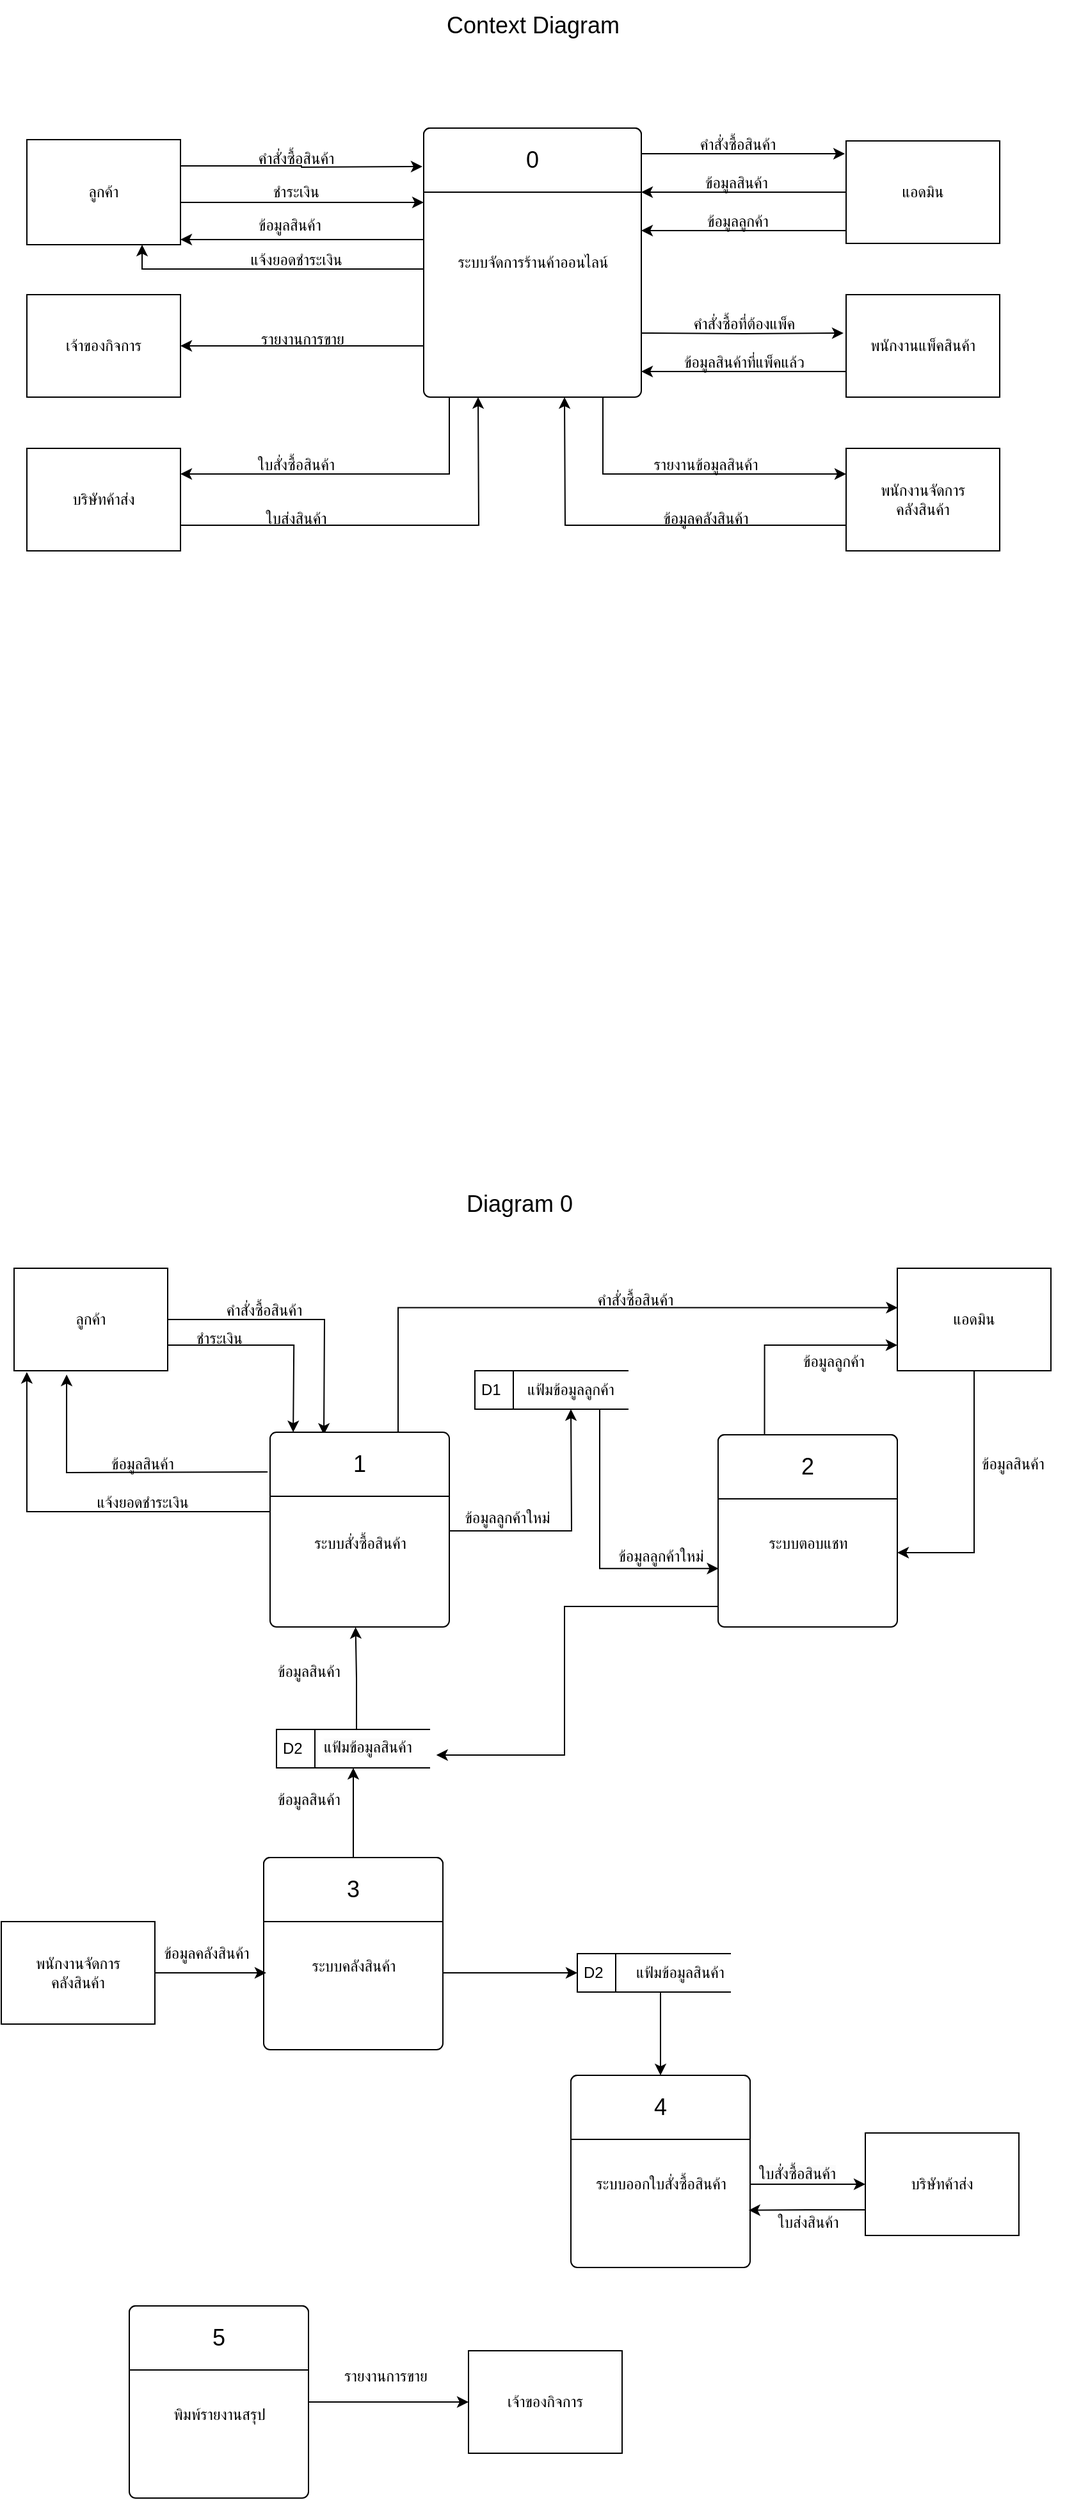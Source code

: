 <mxfile version="22.0.6" type="github">
  <diagram id="R2lEEEUBdFMjLlhIrx00" name="Page-1">
    <mxGraphModel dx="838" dy="438" grid="1" gridSize="10" guides="1" tooltips="1" connect="1" arrows="1" fold="1" page="1" pageScale="1" pageWidth="850" pageHeight="1100" math="0" shadow="0" extFonts="Permanent Marker^https://fonts.googleapis.com/css?family=Permanent+Marker">
      <root>
        <mxCell id="0" />
        <mxCell id="1" parent="0" />
        <mxCell id="nlJG-_KIom-PyMVA0U7h-34" style="edgeStyle=orthogonalEdgeStyle;rounded=0;orthogonalLoop=1;jettySize=auto;html=1;exitX=0;exitY=0.75;exitDx=0;exitDy=0;entryX=1;entryY=0.5;entryDx=0;entryDy=0;" parent="1" target="nlJG-_KIom-PyMVA0U7h-5" edge="1">
          <mxGeometry relative="1" as="geometry">
            <Array as="points">
              <mxPoint x="350" y="360" />
            </Array>
            <mxPoint x="350" y="350" as="sourcePoint" />
          </mxGeometry>
        </mxCell>
        <mxCell id="nlJG-_KIom-PyMVA0U7h-38" style="edgeStyle=orthogonalEdgeStyle;rounded=0;orthogonalLoop=1;jettySize=auto;html=1;exitX=0.75;exitY=1;exitDx=0;exitDy=0;entryX=0;entryY=0.25;entryDx=0;entryDy=0;" parent="1" target="nlJG-_KIom-PyMVA0U7h-37" edge="1">
          <mxGeometry relative="1" as="geometry">
            <Array as="points">
              <mxPoint x="490" y="400" />
              <mxPoint x="490" y="460" />
            </Array>
            <mxPoint x="477.5" y="400" as="sourcePoint" />
          </mxGeometry>
        </mxCell>
        <mxCell id="nlJG-_KIom-PyMVA0U7h-43" style="edgeStyle=orthogonalEdgeStyle;rounded=0;orthogonalLoop=1;jettySize=auto;html=1;exitX=0.25;exitY=1;exitDx=0;exitDy=0;entryX=1;entryY=0.25;entryDx=0;entryDy=0;" parent="1" target="nlJG-_KIom-PyMVA0U7h-39" edge="1">
          <mxGeometry relative="1" as="geometry">
            <Array as="points">
              <mxPoint x="370" y="400" />
              <mxPoint x="370" y="460" />
            </Array>
            <mxPoint x="392.5" y="400" as="sourcePoint" />
          </mxGeometry>
        </mxCell>
        <mxCell id="Q0vENTSF0B63elXJC0Ba-40" style="edgeStyle=orthogonalEdgeStyle;shape=connector;rounded=0;orthogonalLoop=1;jettySize=auto;html=1;exitX=0;exitY=0.5;exitDx=0;exitDy=0;entryX=0.75;entryY=1;entryDx=0;entryDy=0;labelBackgroundColor=default;strokeColor=default;align=center;verticalAlign=middle;fontFamily=Helvetica;fontSize=12;fontColor=default;endArrow=classic;startSize=30;" edge="1" parent="1" target="nlJG-_KIom-PyMVA0U7h-3">
          <mxGeometry relative="1" as="geometry">
            <mxPoint x="350" y="300" as="sourcePoint" />
            <Array as="points">
              <mxPoint x="130" y="300" />
            </Array>
          </mxGeometry>
        </mxCell>
        <mxCell id="Q0vENTSF0B63elXJC0Ba-42" style="edgeStyle=orthogonalEdgeStyle;shape=connector;rounded=0;orthogonalLoop=1;jettySize=auto;html=1;exitX=1;exitY=0.5;exitDx=0;exitDy=0;labelBackgroundColor=default;strokeColor=default;align=center;verticalAlign=middle;fontFamily=Helvetica;fontSize=12;fontColor=default;endArrow=classic;startSize=30;" edge="1" parent="1">
          <mxGeometry relative="1" as="geometry">
            <mxPoint x="350" y="248" as="targetPoint" />
            <mxPoint x="160" y="248" as="sourcePoint" />
          </mxGeometry>
        </mxCell>
        <mxCell id="nlJG-_KIom-PyMVA0U7h-3" value="ลูกค้า" style="rounded=0;whiteSpace=wrap;html=1;" parent="1" vertex="1">
          <mxGeometry x="40" y="199" width="120" height="82" as="geometry" />
        </mxCell>
        <mxCell id="nlJG-_KIom-PyMVA0U7h-22" style="edgeStyle=orthogonalEdgeStyle;rounded=0;orthogonalLoop=1;jettySize=auto;html=1;exitX=0;exitY=0.5;exitDx=0;exitDy=0;" parent="1" source="nlJG-_KIom-PyMVA0U7h-4" edge="1">
          <mxGeometry relative="1" as="geometry">
            <mxPoint x="520" y="240" as="targetPoint" />
          </mxGeometry>
        </mxCell>
        <mxCell id="nlJG-_KIom-PyMVA0U7h-24" style="edgeStyle=orthogonalEdgeStyle;rounded=0;orthogonalLoop=1;jettySize=auto;html=1;exitX=0;exitY=0.75;exitDx=0;exitDy=0;" parent="1" edge="1">
          <mxGeometry relative="1" as="geometry">
            <mxPoint x="520" y="270" as="targetPoint" />
            <mxPoint x="680" y="270" as="sourcePoint" />
          </mxGeometry>
        </mxCell>
        <mxCell id="nlJG-_KIom-PyMVA0U7h-4" value="แอดมิน" style="rounded=0;whiteSpace=wrap;html=1;" parent="1" vertex="1">
          <mxGeometry x="680" y="200" width="120" height="80" as="geometry" />
        </mxCell>
        <mxCell id="nlJG-_KIom-PyMVA0U7h-5" value="เจ้าของกิจการ" style="rounded=0;whiteSpace=wrap;html=1;" parent="1" vertex="1">
          <mxGeometry x="40" y="320" width="120" height="80" as="geometry" />
        </mxCell>
        <mxCell id="nlJG-_KIom-PyMVA0U7h-6" value="ลูกค้า" style="rounded=0;whiteSpace=wrap;html=1;" parent="1" vertex="1">
          <mxGeometry x="30" y="1080" width="120" height="80" as="geometry" />
        </mxCell>
        <mxCell id="nlJG-_KIom-PyMVA0U7h-31" style="edgeStyle=orthogonalEdgeStyle;rounded=0;orthogonalLoop=1;jettySize=auto;html=1;exitX=0;exitY=0.75;exitDx=0;exitDy=0;" parent="1" source="nlJG-_KIom-PyMVA0U7h-7" edge="1">
          <mxGeometry relative="1" as="geometry">
            <mxPoint x="520" y="380" as="targetPoint" />
          </mxGeometry>
        </mxCell>
        <mxCell id="nlJG-_KIom-PyMVA0U7h-7" value="พนักงานแพ็คสินค้า" style="rounded=0;whiteSpace=wrap;html=1;" parent="1" vertex="1">
          <mxGeometry x="680" y="320" width="120" height="80" as="geometry" />
        </mxCell>
        <mxCell id="nlJG-_KIom-PyMVA0U7h-10" value="คำสั่งซื้อสินค้า" style="text;html=1;align=center;verticalAlign=middle;resizable=0;points=[];autosize=1;strokeColor=none;fillColor=none;" parent="1" vertex="1">
          <mxGeometry x="205" y="199" width="90" height="30" as="geometry" />
        </mxCell>
        <mxCell id="nlJG-_KIom-PyMVA0U7h-18" style="edgeStyle=orthogonalEdgeStyle;rounded=0;orthogonalLoop=1;jettySize=auto;html=1;exitX=1;exitY=0.25;exitDx=0;exitDy=0;entryX=-0.006;entryY=0.1;entryDx=0;entryDy=0;entryPerimeter=0;" parent="1" source="nlJG-_KIom-PyMVA0U7h-3" edge="1">
          <mxGeometry relative="1" as="geometry">
            <mxPoint x="348.98" y="220" as="targetPoint" />
          </mxGeometry>
        </mxCell>
        <mxCell id="nlJG-_KIom-PyMVA0U7h-20" value="คำสั่งซื้อสินค้า" style="text;html=1;align=center;verticalAlign=middle;resizable=0;points=[];autosize=1;strokeColor=none;fillColor=none;" parent="1" vertex="1">
          <mxGeometry x="550" y="188" width="90" height="30" as="geometry" />
        </mxCell>
        <mxCell id="nlJG-_KIom-PyMVA0U7h-21" style="edgeStyle=orthogonalEdgeStyle;rounded=0;orthogonalLoop=1;jettySize=auto;html=1;exitX=1;exitY=0.25;exitDx=0;exitDy=0;entryX=-0.008;entryY=0.625;entryDx=0;entryDy=0;entryPerimeter=0;" parent="1" edge="1">
          <mxGeometry relative="1" as="geometry">
            <mxPoint x="520" y="210" as="sourcePoint" />
            <mxPoint x="679.04" y="210" as="targetPoint" />
          </mxGeometry>
        </mxCell>
        <mxCell id="nlJG-_KIom-PyMVA0U7h-25" value="ข้อมูลสินค้า" style="text;html=1;align=center;verticalAlign=middle;resizable=0;points=[];autosize=1;strokeColor=none;fillColor=none;" parent="1" vertex="1">
          <mxGeometry x="554.04" y="218" width="80" height="30" as="geometry" />
        </mxCell>
        <mxCell id="nlJG-_KIom-PyMVA0U7h-26" value="ข้อมูลลูกค้า" style="text;html=1;align=center;verticalAlign=middle;resizable=0;points=[];autosize=1;strokeColor=none;fillColor=none;" parent="1" vertex="1">
          <mxGeometry x="555" y="248" width="80" height="30" as="geometry" />
        </mxCell>
        <mxCell id="nlJG-_KIom-PyMVA0U7h-27" style="edgeStyle=orthogonalEdgeStyle;rounded=0;orthogonalLoop=1;jettySize=auto;html=1;exitX=0;exitY=0.25;exitDx=0;exitDy=0;entryX=1;entryY=0.622;entryDx=0;entryDy=0;entryPerimeter=0;" parent="1" edge="1">
          <mxGeometry relative="1" as="geometry">
            <mxPoint x="350" y="277" as="sourcePoint" />
            <mxPoint x="160" y="277.004" as="targetPoint" />
          </mxGeometry>
        </mxCell>
        <mxCell id="nlJG-_KIom-PyMVA0U7h-28" value="ข้อมูลสินค้า" style="text;html=1;align=center;verticalAlign=middle;resizable=0;points=[];autosize=1;strokeColor=none;fillColor=none;" parent="1" vertex="1">
          <mxGeometry x="205" y="251" width="80" height="30" as="geometry" />
        </mxCell>
        <mxCell id="nlJG-_KIom-PyMVA0U7h-29" value="Context Diagram" style="text;html=1;align=center;verticalAlign=middle;resizable=0;points=[];autosize=1;strokeColor=none;fillColor=none;fontSize=18;" parent="1" vertex="1">
          <mxGeometry x="355" y="90" width="160" height="40" as="geometry" />
        </mxCell>
        <mxCell id="nlJG-_KIom-PyMVA0U7h-30" style="edgeStyle=orthogonalEdgeStyle;rounded=0;orthogonalLoop=1;jettySize=auto;html=1;exitX=1;exitY=0.75;exitDx=0;exitDy=0;entryX=-0.017;entryY=0.375;entryDx=0;entryDy=0;entryPerimeter=0;" parent="1" target="nlJG-_KIom-PyMVA0U7h-7" edge="1">
          <mxGeometry relative="1" as="geometry">
            <mxPoint x="520" y="350" as="sourcePoint" />
          </mxGeometry>
        </mxCell>
        <mxCell id="nlJG-_KIom-PyMVA0U7h-32" value="คำสั่งซื้อที่ต้องแพ็ค" style="text;html=1;align=center;verticalAlign=middle;resizable=0;points=[];autosize=1;strokeColor=none;fillColor=none;" parent="1" vertex="1">
          <mxGeometry x="540" y="328" width="120" height="30" as="geometry" />
        </mxCell>
        <mxCell id="nlJG-_KIom-PyMVA0U7h-33" value="ข้อมูลสินค้าที่แพ็คแล้ว" style="text;html=1;align=center;verticalAlign=middle;resizable=0;points=[];autosize=1;strokeColor=none;fillColor=none;" parent="1" vertex="1">
          <mxGeometry x="535" y="358" width="130" height="30" as="geometry" />
        </mxCell>
        <mxCell id="nlJG-_KIom-PyMVA0U7h-35" value="รายงานการขาย" style="text;html=1;align=center;verticalAlign=middle;resizable=0;points=[];autosize=1;strokeColor=none;fillColor=none;" parent="1" vertex="1">
          <mxGeometry x="205" y="340" width="100" height="30" as="geometry" />
        </mxCell>
        <mxCell id="nlJG-_KIom-PyMVA0U7h-45" style="edgeStyle=orthogonalEdgeStyle;rounded=0;orthogonalLoop=1;jettySize=auto;html=1;exitX=0;exitY=0.75;exitDx=0;exitDy=0;" parent="1" source="nlJG-_KIom-PyMVA0U7h-37" edge="1">
          <mxGeometry relative="1" as="geometry">
            <mxPoint x="460" y="400" as="targetPoint" />
          </mxGeometry>
        </mxCell>
        <mxCell id="nlJG-_KIom-PyMVA0U7h-37" value="พนักงานจัดการ&lt;br&gt;คลังสินค้า" style="rounded=0;whiteSpace=wrap;html=1;" parent="1" vertex="1">
          <mxGeometry x="680" y="440" width="120" height="80" as="geometry" />
        </mxCell>
        <mxCell id="nlJG-_KIom-PyMVA0U7h-44" style="edgeStyle=orthogonalEdgeStyle;rounded=0;orthogonalLoop=1;jettySize=auto;html=1;exitX=1;exitY=0.75;exitDx=0;exitDy=0;entryX=0.25;entryY=1;entryDx=0;entryDy=0;" parent="1" source="nlJG-_KIom-PyMVA0U7h-39" edge="1">
          <mxGeometry relative="1" as="geometry">
            <mxPoint x="392.5" y="400" as="targetPoint" />
          </mxGeometry>
        </mxCell>
        <mxCell id="nlJG-_KIom-PyMVA0U7h-39" value="บริษัทค้าส่ง" style="rounded=0;whiteSpace=wrap;html=1;" parent="1" vertex="1">
          <mxGeometry x="40" y="440" width="120" height="80" as="geometry" />
        </mxCell>
        <mxCell id="nlJG-_KIom-PyMVA0U7h-40" value="รายงานข้อมูลสินค้า" style="text;html=1;align=center;verticalAlign=middle;resizable=0;points=[];autosize=1;strokeColor=none;fillColor=none;" parent="1" vertex="1">
          <mxGeometry x="510" y="438" width="120" height="30" as="geometry" />
        </mxCell>
        <mxCell id="nlJG-_KIom-PyMVA0U7h-42" value="ข้อมูลคลังสินค้า" style="text;html=1;align=center;verticalAlign=middle;resizable=0;points=[];autosize=1;strokeColor=none;fillColor=none;" parent="1" vertex="1">
          <mxGeometry x="520" y="480" width="100" height="30" as="geometry" />
        </mxCell>
        <mxCell id="nlJG-_KIom-PyMVA0U7h-46" value="ใบสั่งซื้อสินค้า" style="text;html=1;align=center;verticalAlign=middle;resizable=0;points=[];autosize=1;strokeColor=none;fillColor=none;" parent="1" vertex="1">
          <mxGeometry x="205" y="438" width="90" height="30" as="geometry" />
        </mxCell>
        <mxCell id="nlJG-_KIom-PyMVA0U7h-47" value="ใบส่งสินค้า" style="text;html=1;align=center;verticalAlign=middle;resizable=0;points=[];autosize=1;strokeColor=none;fillColor=none;" parent="1" vertex="1">
          <mxGeometry x="210" y="480" width="80" height="30" as="geometry" />
        </mxCell>
        <mxCell id="Q0vENTSF0B63elXJC0Ba-1" value="Diagram 0" style="text;html=1;strokeColor=none;fillColor=none;align=center;verticalAlign=middle;whiteSpace=wrap;rounded=0;fontSize=18;" vertex="1" parent="1">
          <mxGeometry x="375" y="1010" width="100" height="40" as="geometry" />
        </mxCell>
        <mxCell id="Q0vENTSF0B63elXJC0Ba-3" style="edgeStyle=orthogonalEdgeStyle;rounded=0;orthogonalLoop=1;jettySize=auto;html=1;exitX=1;exitY=0.5;exitDx=0;exitDy=0;entryX=0.3;entryY=0;entryDx=0;entryDy=0;entryPerimeter=0;" edge="1" parent="1" source="nlJG-_KIom-PyMVA0U7h-6">
          <mxGeometry relative="1" as="geometry">
            <mxPoint x="272" y="1210" as="targetPoint" />
          </mxGeometry>
        </mxCell>
        <mxCell id="Q0vENTSF0B63elXJC0Ba-4" style="edgeStyle=orthogonalEdgeStyle;rounded=0;orthogonalLoop=1;jettySize=auto;html=1;entryX=0.342;entryY=1.038;entryDx=0;entryDy=0;entryPerimeter=0;exitX=-0.014;exitY=0.58;exitDx=0;exitDy=0;exitPerimeter=0;" edge="1" parent="1" target="nlJG-_KIom-PyMVA0U7h-6">
          <mxGeometry relative="1" as="geometry">
            <mxPoint x="228.04" y="1239" as="sourcePoint" />
          </mxGeometry>
        </mxCell>
        <mxCell id="Q0vENTSF0B63elXJC0Ba-5" value="คำสั่งซื้อสินค้า" style="text;html=1;align=center;verticalAlign=middle;resizable=0;points=[];autosize=1;strokeColor=none;fillColor=none;" vertex="1" parent="1">
          <mxGeometry x="180" y="1098" width="90" height="30" as="geometry" />
        </mxCell>
        <object label="D1" id="Q0vENTSF0B63elXJC0Ba-8">
          <mxCell style="html=1;dashed=0;whiteSpace=wrap;shape=mxgraph.dfd.dataStoreID;align=left;spacingLeft=3;points=[[0,0],[0.5,0],[1,0],[0,0.5],[1,0.5],[0,1],[0.5,1],[1,1]];container=0;labelBorderColor=none;labelBackgroundColor=none;fontColor=default;verticalAlign=middle;dropTarget=1;fixDash=1;fillColor=default;metaEdit=1;backgroundOutline=1;portConstraintRotation=1;snapToPoint=1;allowArrows=1;connectable=1;movableLabel=0;autosize=1;fixedWidth=1;resizeWidth=1;resizeHeight=1;treeFolding=0;comic=0;enumerate=0;treeMoving=0;" vertex="1" parent="1">
            <mxGeometry x="390" y="1160" width="120" height="30" as="geometry" />
          </mxCell>
        </object>
        <mxCell id="Q0vENTSF0B63elXJC0Ba-13" value="ข้อมูลสินค้า" style="text;html=1;align=center;verticalAlign=middle;resizable=0;points=[];autosize=1;strokeColor=none;fillColor=none;" vertex="1" parent="1">
          <mxGeometry x="90" y="1218" width="80" height="30" as="geometry" />
        </mxCell>
        <mxCell id="Q0vENTSF0B63elXJC0Ba-16" value="แฟ้มข้อมูลลูกค้า" style="text;html=1;strokeColor=none;fillColor=none;align=center;verticalAlign=middle;whiteSpace=wrap;rounded=0;" vertex="1" parent="1">
          <mxGeometry x="420" y="1160" width="90" height="30" as="geometry" />
        </mxCell>
        <mxCell id="Q0vENTSF0B63elXJC0Ba-24" value="ข้อมูลสินค้า" style="text;html=1;align=center;verticalAlign=middle;resizable=0;points=[];autosize=1;strokeColor=none;fillColor=none;" vertex="1" parent="1">
          <mxGeometry x="220" y="1380" width="80" height="30" as="geometry" />
        </mxCell>
        <mxCell id="Q0vENTSF0B63elXJC0Ba-25" value="ข้อมูลลูกค้าใหม่" style="text;html=1;align=center;verticalAlign=middle;resizable=0;points=[];autosize=1;strokeColor=none;fillColor=none;" vertex="1" parent="1">
          <mxGeometry x="365" y="1260" width="100" height="30" as="geometry" />
        </mxCell>
        <mxCell id="Q0vENTSF0B63elXJC0Ba-37" value="แจ้งยอดชำระเงิน" style="text;html=1;align=center;verticalAlign=middle;resizable=0;points=[];autosize=1;strokeColor=none;fillColor=none;fontSize=12;fontFamily=Helvetica;fontColor=default;" vertex="1" parent="1">
          <mxGeometry x="75" y="1248" width="110" height="30" as="geometry" />
        </mxCell>
        <mxCell id="Q0vENTSF0B63elXJC0Ba-38" value="ชำระเงิน" style="text;html=1;align=center;verticalAlign=middle;resizable=0;points=[];autosize=1;strokeColor=none;fillColor=none;fontSize=12;fontFamily=Helvetica;fontColor=default;" vertex="1" parent="1">
          <mxGeometry x="160" y="1120" width="60" height="30" as="geometry" />
        </mxCell>
        <mxCell id="Q0vENTSF0B63elXJC0Ba-41" value="แจ้งยอดชำระเงิน" style="text;html=1;align=center;verticalAlign=middle;resizable=0;points=[];autosize=1;strokeColor=none;fillColor=none;fontSize=12;fontFamily=Helvetica;fontColor=default;" vertex="1" parent="1">
          <mxGeometry x="195" y="278" width="110" height="30" as="geometry" />
        </mxCell>
        <mxCell id="Q0vENTSF0B63elXJC0Ba-45" value="ชำระเงิน" style="text;html=1;align=center;verticalAlign=middle;resizable=0;points=[];autosize=1;strokeColor=none;fillColor=none;fontSize=12;fontFamily=Helvetica;fontColor=default;" vertex="1" parent="1">
          <mxGeometry x="220" y="225" width="60" height="30" as="geometry" />
        </mxCell>
        <mxCell id="Q0vENTSF0B63elXJC0Ba-48" style="edgeStyle=orthogonalEdgeStyle;shape=connector;rounded=0;orthogonalLoop=1;jettySize=auto;html=1;exitX=0.014;exitY=0.413;exitDx=0;exitDy=0;entryX=0.083;entryY=1.013;entryDx=0;entryDy=0;entryPerimeter=0;labelBackgroundColor=default;strokeColor=default;align=center;verticalAlign=middle;fontFamily=Helvetica;fontSize=12;fontColor=default;endArrow=classic;startSize=30;exitPerimeter=0;" edge="1" parent="1" source="Q0vENTSF0B63elXJC0Ba-57" target="nlJG-_KIom-PyMVA0U7h-6">
          <mxGeometry relative="1" as="geometry">
            <mxPoint x="230" y="1262.5" as="sourcePoint" />
            <Array as="points">
              <mxPoint x="232" y="1270" />
              <mxPoint x="40" y="1270" />
            </Array>
          </mxGeometry>
        </mxCell>
        <mxCell id="Q0vENTSF0B63elXJC0Ba-49" value="แอดมิน" style="rounded=0;whiteSpace=wrap;html=1;strokeColor=default;align=center;verticalAlign=middle;fontFamily=Helvetica;fontSize=12;fontColor=default;startSize=30;fillColor=default;" vertex="1" parent="1">
          <mxGeometry x="720" y="1080" width="120" height="80" as="geometry" />
        </mxCell>
        <mxCell id="Q0vENTSF0B63elXJC0Ba-54" value="" style="html=1;shadow=0;dashed=0;shape=mxgraph.bootstrap.rrect;rSize=5;html=1;whiteSpace=wrap;verticalAlign=bottom;align=left;spacing=20;spacingBottom=0;fontSize=14;fontFamily=Helvetica;startSize=30;" vertex="1" parent="1">
          <mxGeometry x="350" y="190" width="170" height="210" as="geometry" />
        </mxCell>
        <mxCell id="Q0vENTSF0B63elXJC0Ba-55" value="0" style="html=1;shadow=0;dashed=0;shape=mxgraph.bootstrap.topButton;rSize=5;perimeter=none;whiteSpace=wrap;resizeWidth=1;fontSize=18;align=center;spacing=20;verticalAlign=middle;fontFamily=Helvetica;startSize=30;" vertex="1" parent="Q0vENTSF0B63elXJC0Ba-54">
          <mxGeometry width="170" height="50" relative="1" as="geometry" />
        </mxCell>
        <mxCell id="Q0vENTSF0B63elXJC0Ba-56" value="ระบบจัดการร้านค้าออนไลน์" style="text;html=1;align=center;verticalAlign=middle;resizable=0;points=[];autosize=1;strokeColor=none;fillColor=none;fontSize=12;fontFamily=Helvetica;fontColor=default;" vertex="1" parent="Q0vENTSF0B63elXJC0Ba-54">
          <mxGeometry x="4.998" y="90.0" width="160" height="30" as="geometry" />
        </mxCell>
        <mxCell id="Q0vENTSF0B63elXJC0Ba-88" value="" style="edgeStyle=orthogonalEdgeStyle;shape=connector;rounded=0;orthogonalLoop=1;jettySize=auto;html=1;labelBackgroundColor=default;strokeColor=default;align=center;verticalAlign=middle;fontFamily=Helvetica;fontSize=12;fontColor=default;endArrow=classic;startSize=30;entryX=0.002;entryY=0.385;entryDx=0;entryDy=0;entryPerimeter=0;" edge="1" parent="1" source="Q0vENTSF0B63elXJC0Ba-57" target="Q0vENTSF0B63elXJC0Ba-49">
          <mxGeometry relative="1" as="geometry">
            <Array as="points">
              <mxPoint x="330" y="1111" />
            </Array>
          </mxGeometry>
        </mxCell>
        <mxCell id="Q0vENTSF0B63elXJC0Ba-105" value="" style="edgeStyle=orthogonalEdgeStyle;shape=connector;rounded=0;orthogonalLoop=1;jettySize=auto;html=1;labelBackgroundColor=default;strokeColor=default;align=center;verticalAlign=middle;fontFamily=Helvetica;fontSize=12;fontColor=default;endArrow=classic;startSize=30;" edge="1" parent="1" source="Q0vENTSF0B63elXJC0Ba-57">
          <mxGeometry relative="1" as="geometry">
            <mxPoint x="465" y="1190" as="targetPoint" />
          </mxGeometry>
        </mxCell>
        <mxCell id="Q0vENTSF0B63elXJC0Ba-57" value="" style="html=1;shadow=0;dashed=0;shape=mxgraph.bootstrap.rrect;rSize=5;html=1;whiteSpace=wrap;verticalAlign=bottom;align=left;spacing=20;spacingBottom=0;fontSize=14;fontFamily=Helvetica;startSize=30;" vertex="1" parent="1">
          <mxGeometry x="230" y="1210" width="140" height="150" as="geometry" />
        </mxCell>
        <mxCell id="Q0vENTSF0B63elXJC0Ba-59" value="ระบบสั่งซื้อสินค้า" style="text;html=1;align=center;verticalAlign=middle;resizable=0;points=[];autosize=1;strokeColor=none;fillColor=none;fontSize=12;fontFamily=Helvetica;fontColor=default;" vertex="1" parent="Q0vENTSF0B63elXJC0Ba-57">
          <mxGeometry x="15.004" y="69.996" width="110" height="30" as="geometry" />
        </mxCell>
        <mxCell id="Q0vENTSF0B63elXJC0Ba-98" value="1" style="html=1;shadow=0;dashed=0;shape=mxgraph.bootstrap.topButton;rSize=5;perimeter=none;whiteSpace=wrap;resizeWidth=1;fontSize=18;align=center;spacing=20;verticalAlign=middle;fontFamily=Helvetica;startSize=30;" vertex="1" parent="Q0vENTSF0B63elXJC0Ba-57">
          <mxGeometry y="-2" width="140" height="50" as="geometry" />
        </mxCell>
        <mxCell id="Q0vENTSF0B63elXJC0Ba-62" style="edgeStyle=orthogonalEdgeStyle;shape=connector;rounded=0;orthogonalLoop=1;jettySize=auto;html=1;exitX=1;exitY=0.75;exitDx=0;exitDy=0;entryX=0.129;entryY=-0.04;entryDx=0;entryDy=0;entryPerimeter=0;labelBackgroundColor=default;strokeColor=default;align=center;verticalAlign=middle;fontFamily=Helvetica;fontSize=12;fontColor=default;endArrow=classic;startSize=30;" edge="1" parent="1" source="nlJG-_KIom-PyMVA0U7h-6">
          <mxGeometry relative="1" as="geometry">
            <mxPoint x="248.06" y="1208.0" as="targetPoint" />
          </mxGeometry>
        </mxCell>
        <mxCell id="Q0vENTSF0B63elXJC0Ba-126" style="edgeStyle=orthogonalEdgeStyle;shape=connector;rounded=0;orthogonalLoop=1;jettySize=auto;html=1;entryX=1;entryY=0.5;entryDx=0;entryDy=0;labelBackgroundColor=default;strokeColor=default;align=center;verticalAlign=middle;fontFamily=Helvetica;fontSize=12;fontColor=default;endArrow=classic;startSize=30;exitX=0.007;exitY=0.88;exitDx=0;exitDy=0;exitPerimeter=0;" edge="1" parent="1" source="Q0vENTSF0B63elXJC0Ba-65">
          <mxGeometry relative="1" as="geometry">
            <mxPoint x="560.0" y="1343.95" as="sourcePoint" />
            <mxPoint x="359.86" y="1460" as="targetPoint" />
            <Array as="points">
              <mxPoint x="581" y="1344" />
              <mxPoint x="460" y="1344" />
              <mxPoint x="460" y="1460" />
            </Array>
          </mxGeometry>
        </mxCell>
        <mxCell id="Q0vENTSF0B63elXJC0Ba-65" value="" style="html=1;shadow=0;dashed=0;shape=mxgraph.bootstrap.rrect;rSize=5;html=1;whiteSpace=wrap;verticalAlign=bottom;align=left;spacing=20;spacingBottom=0;fontSize=14;fontFamily=Helvetica;startSize=30;" vertex="1" parent="1">
          <mxGeometry x="580" y="1210" width="140" height="150" as="geometry" />
        </mxCell>
        <mxCell id="Q0vENTSF0B63elXJC0Ba-66" value="2" style="html=1;shadow=0;dashed=0;shape=mxgraph.bootstrap.topButton;rSize=5;perimeter=none;whiteSpace=wrap;resizeWidth=1;fontSize=18;align=center;spacing=20;verticalAlign=middle;fontFamily=Helvetica;startSize=30;" vertex="1" parent="Q0vENTSF0B63elXJC0Ba-65">
          <mxGeometry width="140" height="50" relative="1" as="geometry" />
        </mxCell>
        <mxCell id="Q0vENTSF0B63elXJC0Ba-67" value="ระบบตอบแชท" style="text;html=1;align=center;verticalAlign=middle;resizable=0;points=[];autosize=1;strokeColor=none;fillColor=none;fontSize=12;fontFamily=Helvetica;fontColor=default;" vertex="1" parent="Q0vENTSF0B63elXJC0Ba-65">
          <mxGeometry x="25.004" y="69.996" width="90" height="30" as="geometry" />
        </mxCell>
        <mxCell id="Q0vENTSF0B63elXJC0Ba-68" style="edgeStyle=orthogonalEdgeStyle;shape=connector;rounded=0;orthogonalLoop=1;jettySize=auto;html=1;exitX=0.5;exitY=1;exitDx=0;exitDy=0;entryX=1;entryY=0.613;entryDx=0;entryDy=0;entryPerimeter=0;labelBackgroundColor=default;strokeColor=default;align=center;verticalAlign=middle;fontFamily=Helvetica;fontSize=12;fontColor=default;endArrow=classic;startSize=30;" edge="1" parent="1" source="Q0vENTSF0B63elXJC0Ba-49" target="Q0vENTSF0B63elXJC0Ba-65">
          <mxGeometry relative="1" as="geometry" />
        </mxCell>
        <mxCell id="Q0vENTSF0B63elXJC0Ba-70" value="ข้อมูลสินค้า" style="text;html=1;align=center;verticalAlign=middle;resizable=0;points=[];autosize=1;strokeColor=none;fillColor=none;fontSize=12;fontFamily=Helvetica;fontColor=default;" vertex="1" parent="1">
          <mxGeometry x="770" y="1218" width="80" height="30" as="geometry" />
        </mxCell>
        <mxCell id="Q0vENTSF0B63elXJC0Ba-94" value="" style="edgeStyle=orthogonalEdgeStyle;shape=connector;rounded=0;orthogonalLoop=1;jettySize=auto;html=1;labelBackgroundColor=default;strokeColor=default;align=center;verticalAlign=middle;fontFamily=Helvetica;fontSize=12;fontColor=default;endArrow=classic;startSize=30;" edge="1" parent="1" source="Q0vENTSF0B63elXJC0Ba-71">
          <mxGeometry relative="1" as="geometry">
            <mxPoint x="295" y="1470" as="targetPoint" />
            <Array as="points">
              <mxPoint x="295" y="1480" />
              <mxPoint x="295" y="1480" />
            </Array>
          </mxGeometry>
        </mxCell>
        <mxCell id="Q0vENTSF0B63elXJC0Ba-122" value="" style="edgeStyle=orthogonalEdgeStyle;shape=connector;rounded=0;orthogonalLoop=1;jettySize=auto;html=1;labelBackgroundColor=default;strokeColor=default;align=center;verticalAlign=middle;fontFamily=Helvetica;fontSize=12;fontColor=default;endArrow=classic;startSize=30;" edge="1" parent="1" source="Q0vENTSF0B63elXJC0Ba-71" target="Q0vENTSF0B63elXJC0Ba-120">
          <mxGeometry relative="1" as="geometry">
            <Array as="points">
              <mxPoint x="450" y="1630" />
              <mxPoint x="450" y="1630" />
            </Array>
          </mxGeometry>
        </mxCell>
        <mxCell id="Q0vENTSF0B63elXJC0Ba-71" value="" style="html=1;shadow=0;dashed=0;shape=mxgraph.bootstrap.rrect;rSize=5;html=1;whiteSpace=wrap;verticalAlign=bottom;align=left;spacing=20;spacingBottom=0;fontSize=14;fontFamily=Helvetica;startSize=30;" vertex="1" parent="1">
          <mxGeometry x="225" y="1540" width="140" height="150" as="geometry" />
        </mxCell>
        <mxCell id="Q0vENTSF0B63elXJC0Ba-72" value="3" style="html=1;shadow=0;dashed=0;shape=mxgraph.bootstrap.topButton;rSize=5;perimeter=none;whiteSpace=wrap;resizeWidth=1;fontSize=18;align=center;spacing=20;verticalAlign=middle;fontFamily=Helvetica;startSize=30;" vertex="1" parent="Q0vENTSF0B63elXJC0Ba-71">
          <mxGeometry width="140" height="50" relative="1" as="geometry" />
        </mxCell>
        <mxCell id="Q0vENTSF0B63elXJC0Ba-73" value="ระบบคลังสินค้า" style="text;html=1;align=center;verticalAlign=middle;resizable=0;points=[];autosize=1;strokeColor=none;fillColor=none;fontSize=12;fontFamily=Helvetica;fontColor=default;" vertex="1" parent="Q0vENTSF0B63elXJC0Ba-71">
          <mxGeometry x="20.004" y="69.996" width="100" height="30" as="geometry" />
        </mxCell>
        <mxCell id="Q0vENTSF0B63elXJC0Ba-81" value="" style="edgeStyle=orthogonalEdgeStyle;rounded=0;orthogonalLoop=1;jettySize=auto;html=1;labelBackgroundColor=default;strokeColor=default;align=center;verticalAlign=middle;fontFamily=Helvetica;fontSize=12;fontColor=default;endArrow=classic;entryX=0;entryY=0.5;entryDx=0;entryDy=0;" edge="1" parent="1" source="Q0vENTSF0B63elXJC0Ba-75" target="Q0vENTSF0B63elXJC0Ba-78">
          <mxGeometry relative="1" as="geometry" />
        </mxCell>
        <mxCell id="Q0vENTSF0B63elXJC0Ba-75" value="" style="html=1;shadow=0;dashed=0;shape=mxgraph.bootstrap.rrect;rSize=5;html=1;whiteSpace=wrap;verticalAlign=bottom;align=left;spacing=20;spacingBottom=0;fontSize=14;fontFamily=Helvetica;startSize=30;" vertex="1" parent="1">
          <mxGeometry x="120" y="1890" width="140" height="150" as="geometry" />
        </mxCell>
        <mxCell id="Q0vENTSF0B63elXJC0Ba-76" value="5" style="html=1;shadow=0;dashed=0;shape=mxgraph.bootstrap.topButton;rSize=5;perimeter=none;whiteSpace=wrap;resizeWidth=1;fontSize=18;align=center;spacing=20;verticalAlign=middle;fontFamily=Helvetica;startSize=30;" vertex="1" parent="Q0vENTSF0B63elXJC0Ba-75">
          <mxGeometry width="140" height="50" relative="1" as="geometry" />
        </mxCell>
        <mxCell id="Q0vENTSF0B63elXJC0Ba-77" value="พิมพ์รายงานสรุป" style="text;html=1;align=center;verticalAlign=middle;resizable=0;points=[];autosize=1;strokeColor=none;fillColor=none;fontSize=12;fontFamily=Helvetica;fontColor=default;" vertex="1" parent="Q0vENTSF0B63elXJC0Ba-75">
          <mxGeometry x="20.004" y="69.996" width="100" height="30" as="geometry" />
        </mxCell>
        <mxCell id="Q0vENTSF0B63elXJC0Ba-78" value="เจ้าของกิจการ" style="rounded=0;whiteSpace=wrap;html=1;strokeColor=default;align=center;verticalAlign=middle;fontFamily=Helvetica;fontSize=12;fontColor=default;startSize=30;fillColor=default;" vertex="1" parent="1">
          <mxGeometry x="385" y="1925" width="120" height="80" as="geometry" />
        </mxCell>
        <mxCell id="Q0vENTSF0B63elXJC0Ba-82" value="รายงานการขาย" style="text;html=1;align=center;verticalAlign=middle;resizable=0;points=[];autosize=1;strokeColor=none;fillColor=none;fontSize=12;fontFamily=Helvetica;fontColor=default;" vertex="1" parent="1">
          <mxGeometry x="270" y="1930" width="100" height="30" as="geometry" />
        </mxCell>
        <mxCell id="Q0vENTSF0B63elXJC0Ba-84" value="" style="edgeStyle=orthogonalEdgeStyle;shape=connector;rounded=0;orthogonalLoop=1;jettySize=auto;html=1;labelBackgroundColor=default;strokeColor=default;align=center;verticalAlign=middle;fontFamily=Helvetica;fontSize=12;fontColor=default;endArrow=classic;startSize=30;entryX=0.014;entryY=0.6;entryDx=0;entryDy=0;entryPerimeter=0;" edge="1" parent="1" source="Q0vENTSF0B63elXJC0Ba-83" target="Q0vENTSF0B63elXJC0Ba-71">
          <mxGeometry relative="1" as="geometry">
            <mxPoint x="230" y="1640" as="targetPoint" />
          </mxGeometry>
        </mxCell>
        <mxCell id="Q0vENTSF0B63elXJC0Ba-83" value="พนักงานจัดการ&lt;br style=&quot;border-color: var(--border-color);&quot;&gt;คลังสินค้า" style="rounded=0;whiteSpace=wrap;html=1;" vertex="1" parent="1">
          <mxGeometry x="20" y="1590" width="120" height="80" as="geometry" />
        </mxCell>
        <mxCell id="Q0vENTSF0B63elXJC0Ba-89" value="คำสั่งซื้อสินค้า" style="text;html=1;align=center;verticalAlign=middle;resizable=0;points=[];autosize=1;strokeColor=none;fillColor=none;" vertex="1" parent="1">
          <mxGeometry x="470" y="1090" width="90" height="30" as="geometry" />
        </mxCell>
        <mxCell id="Q0vENTSF0B63elXJC0Ba-90" value="D2" style="html=1;dashed=0;whiteSpace=wrap;shape=mxgraph.dfd.dataStoreID;align=left;spacingLeft=3;points=[[0,0],[0.5,0],[1,0],[0,0.5],[1,0.5],[0,1],[0.5,1],[1,1]];container=0;dropTarget=1;horizontal=1;" vertex="1" parent="1">
          <mxGeometry x="235" y="1440" width="120" height="30" as="geometry" />
        </mxCell>
        <mxCell id="Q0vENTSF0B63elXJC0Ba-91" value="&lt;span style=&quot;color: rgb(0, 0, 0); font-family: Helvetica; font-size: 12px; font-style: normal; font-variant-ligatures: normal; font-variant-caps: normal; font-weight: 400; letter-spacing: normal; orphans: 2; text-align: center; text-indent: 0px; text-transform: none; widows: 2; word-spacing: 0px; -webkit-text-stroke-width: 0px; background-color: rgb(251, 251, 251); text-decoration-thickness: initial; text-decoration-style: initial; text-decoration-color: initial; float: none; display: inline !important;&quot;&gt;แฟ้มข้อมูลสินค้า&lt;/span&gt;" style="text;whiteSpace=wrap;html=1;fontSize=12;fontFamily=Helvetica;fontColor=default;" vertex="1" parent="1">
          <mxGeometry x="270" y="1440" width="110" height="40" as="geometry" />
        </mxCell>
        <mxCell id="Q0vENTSF0B63elXJC0Ba-93" style="edgeStyle=orthogonalEdgeStyle;shape=connector;rounded=0;orthogonalLoop=1;jettySize=auto;html=1;exitX=0.25;exitY=0;exitDx=0;exitDy=0;entryX=0.477;entryY=1.001;entryDx=0;entryDy=0;entryPerimeter=0;labelBackgroundColor=default;strokeColor=default;align=center;verticalAlign=middle;fontFamily=Helvetica;fontSize=12;fontColor=default;endArrow=classic;startSize=30;" edge="1" parent="1" source="Q0vENTSF0B63elXJC0Ba-91" target="Q0vENTSF0B63elXJC0Ba-57">
          <mxGeometry relative="1" as="geometry" />
        </mxCell>
        <mxCell id="Q0vENTSF0B63elXJC0Ba-95" value="ข้อมูลสินค้า" style="text;html=1;align=center;verticalAlign=middle;resizable=0;points=[];autosize=1;strokeColor=none;fillColor=none;" vertex="1" parent="1">
          <mxGeometry x="220" y="1480" width="80" height="30" as="geometry" />
        </mxCell>
        <mxCell id="Q0vENTSF0B63elXJC0Ba-96" value="ข้อมูลลูกค้าใหม่" style="text;html=1;align=center;verticalAlign=middle;resizable=0;points=[];autosize=1;strokeColor=none;fillColor=none;fontSize=12;fontFamily=Helvetica;fontColor=default;" vertex="1" parent="1">
          <mxGeometry x="485" y="1290" width="100" height="30" as="geometry" />
        </mxCell>
        <mxCell id="Q0vENTSF0B63elXJC0Ba-109" value="บริษัทค้าส่ง" style="rounded=0;whiteSpace=wrap;html=1;" vertex="1" parent="1">
          <mxGeometry x="695" y="1755" width="120" height="80" as="geometry" />
        </mxCell>
        <mxCell id="Q0vENTSF0B63elXJC0Ba-118" value="" style="edgeStyle=orthogonalEdgeStyle;shape=connector;rounded=0;orthogonalLoop=1;jettySize=auto;html=1;labelBackgroundColor=default;strokeColor=default;align=center;verticalAlign=middle;fontFamily=Helvetica;fontSize=12;fontColor=default;endArrow=classic;startSize=30;" edge="1" parent="1" source="Q0vENTSF0B63elXJC0Ba-113" target="Q0vENTSF0B63elXJC0Ba-109">
          <mxGeometry relative="1" as="geometry">
            <Array as="points">
              <mxPoint x="630" y="1795" />
              <mxPoint x="630" y="1795" />
            </Array>
          </mxGeometry>
        </mxCell>
        <mxCell id="Q0vENTSF0B63elXJC0Ba-113" value="" style="html=1;shadow=0;dashed=0;shape=mxgraph.bootstrap.rrect;rSize=5;html=1;whiteSpace=wrap;verticalAlign=bottom;align=left;spacing=20;spacingBottom=0;fontSize=14;fontFamily=Helvetica;startSize=30;" vertex="1" parent="1">
          <mxGeometry x="465" y="1710" width="140.004" height="150" as="geometry" />
        </mxCell>
        <mxCell id="Q0vENTSF0B63elXJC0Ba-114" value="4" style="html=1;shadow=0;dashed=0;shape=mxgraph.bootstrap.topButton;rSize=5;perimeter=none;whiteSpace=wrap;resizeWidth=1;fontSize=18;align=center;spacing=20;verticalAlign=middle;fontFamily=Helvetica;startSize=30;" vertex="1" parent="Q0vENTSF0B63elXJC0Ba-113">
          <mxGeometry width="140" height="50" relative="1" as="geometry" />
        </mxCell>
        <mxCell id="Q0vENTSF0B63elXJC0Ba-115" value="ระบบออกใบสั่งซื้อสินค้า" style="text;html=1;align=center;verticalAlign=middle;resizable=0;points=[];autosize=1;strokeColor=none;fillColor=none;fontSize=12;fontFamily=Helvetica;fontColor=default;" vertex="1" parent="Q0vENTSF0B63elXJC0Ba-113">
          <mxGeometry x="0.004" y="69.996" width="140" height="30" as="geometry" />
        </mxCell>
        <mxCell id="Q0vENTSF0B63elXJC0Ba-119" value="&lt;span style=&quot;color: rgb(0, 0, 0); font-family: Helvetica; font-size: 12px; font-style: normal; font-variant-ligatures: normal; font-variant-caps: normal; font-weight: 400; letter-spacing: normal; orphans: 2; text-align: center; text-indent: 0px; text-transform: none; widows: 2; word-spacing: 0px; -webkit-text-stroke-width: 0px; background-color: rgb(251, 251, 251); text-decoration-thickness: initial; text-decoration-style: initial; text-decoration-color: initial; float: none; display: inline !important;&quot;&gt;ใบสั่งซื้อสินค้า&lt;/span&gt;" style="text;whiteSpace=wrap;html=1;fontSize=12;fontFamily=Helvetica;fontColor=default;" vertex="1" parent="1">
          <mxGeometry x="610" y="1772.5" width="80" height="25" as="geometry" />
        </mxCell>
        <mxCell id="Q0vENTSF0B63elXJC0Ba-120" value="D2" style="html=1;dashed=0;whiteSpace=wrap;shape=mxgraph.dfd.dataStoreID;align=left;spacingLeft=3;points=[[0,0],[0.5,0],[1,0],[0,0.5],[1,0.5],[0,1],[0.5,1],[1,1]];container=0;dropTarget=1;horizontal=1;" vertex="1" parent="1">
          <mxGeometry x="470" y="1615" width="120" height="30" as="geometry" />
        </mxCell>
        <mxCell id="Q0vENTSF0B63elXJC0Ba-124" value="" style="edgeStyle=orthogonalEdgeStyle;shape=connector;rounded=0;orthogonalLoop=1;jettySize=auto;html=1;labelBackgroundColor=default;strokeColor=default;align=center;verticalAlign=middle;fontFamily=Helvetica;fontSize=12;fontColor=default;endArrow=classic;startSize=30;" edge="1" parent="1" source="Q0vENTSF0B63elXJC0Ba-121">
          <mxGeometry relative="1" as="geometry">
            <mxPoint x="535" y="1710" as="targetPoint" />
            <Array as="points">
              <mxPoint x="535" y="1660" />
              <mxPoint x="535" y="1660" />
            </Array>
          </mxGeometry>
        </mxCell>
        <mxCell id="Q0vENTSF0B63elXJC0Ba-121" value="แฟ้มข้อมูลสินค้า" style="text;html=1;align=center;verticalAlign=middle;resizable=0;points=[];autosize=1;strokeColor=none;fillColor=none;" vertex="1" parent="1">
          <mxGeometry x="500" y="1615" width="100" height="30" as="geometry" />
        </mxCell>
        <mxCell id="Q0vENTSF0B63elXJC0Ba-123" value="ข้อมูลคลังสินค้า" style="text;html=1;align=center;verticalAlign=middle;resizable=0;points=[];autosize=1;strokeColor=none;fillColor=none;fontSize=12;fontFamily=Helvetica;fontColor=default;" vertex="1" parent="1">
          <mxGeometry x="130" y="1600" width="100" height="30" as="geometry" />
        </mxCell>
        <mxCell id="Q0vENTSF0B63elXJC0Ba-125" style="edgeStyle=orthogonalEdgeStyle;shape=connector;rounded=0;orthogonalLoop=1;jettySize=auto;html=1;exitX=0.75;exitY=1;exitDx=0;exitDy=0;entryX=0.002;entryY=0.696;entryDx=0;entryDy=0;entryPerimeter=0;labelBackgroundColor=default;strokeColor=default;align=center;verticalAlign=middle;fontFamily=Helvetica;fontSize=12;fontColor=default;endArrow=classic;startSize=30;" edge="1" parent="1" source="Q0vENTSF0B63elXJC0Ba-16" target="Q0vENTSF0B63elXJC0Ba-65">
          <mxGeometry relative="1" as="geometry" />
        </mxCell>
        <mxCell id="Q0vENTSF0B63elXJC0Ba-128" style="edgeStyle=orthogonalEdgeStyle;shape=connector;rounded=0;orthogonalLoop=1;jettySize=auto;html=1;entryX=0;entryY=0.75;entryDx=0;entryDy=0;labelBackgroundColor=default;strokeColor=default;align=center;verticalAlign=middle;fontFamily=Helvetica;fontSize=12;fontColor=default;endArrow=classic;startSize=30;exitX=0.259;exitY=-0.008;exitDx=0;exitDy=0;exitPerimeter=0;" edge="1" parent="1" source="Q0vENTSF0B63elXJC0Ba-66" target="Q0vENTSF0B63elXJC0Ba-49">
          <mxGeometry relative="1" as="geometry" />
        </mxCell>
        <mxCell id="Q0vENTSF0B63elXJC0Ba-129" value="ข้อมูลลูกค้า" style="text;html=1;align=center;verticalAlign=middle;resizable=0;points=[];autosize=1;strokeColor=none;fillColor=none;fontSize=12;fontFamily=Helvetica;fontColor=default;" vertex="1" parent="1">
          <mxGeometry x="630" y="1138" width="80" height="30" as="geometry" />
        </mxCell>
        <mxCell id="Q0vENTSF0B63elXJC0Ba-130" style="edgeStyle=orthogonalEdgeStyle;shape=connector;rounded=0;orthogonalLoop=1;jettySize=auto;html=1;exitX=0;exitY=0.75;exitDx=0;exitDy=0;entryX=0.992;entryY=0.702;entryDx=0;entryDy=0;entryPerimeter=0;labelBackgroundColor=default;strokeColor=default;align=center;verticalAlign=middle;fontFamily=Helvetica;fontSize=12;fontColor=default;endArrow=classic;startSize=30;" edge="1" parent="1" source="Q0vENTSF0B63elXJC0Ba-109" target="Q0vENTSF0B63elXJC0Ba-113">
          <mxGeometry relative="1" as="geometry" />
        </mxCell>
        <mxCell id="Q0vENTSF0B63elXJC0Ba-131" value="ใบส่งสินค้า" style="text;html=1;align=center;verticalAlign=middle;resizable=0;points=[];autosize=1;strokeColor=none;fillColor=none;fontSize=12;fontFamily=Helvetica;fontColor=default;" vertex="1" parent="1">
          <mxGeometry x="610" y="1810" width="80" height="30" as="geometry" />
        </mxCell>
      </root>
    </mxGraphModel>
  </diagram>
</mxfile>
